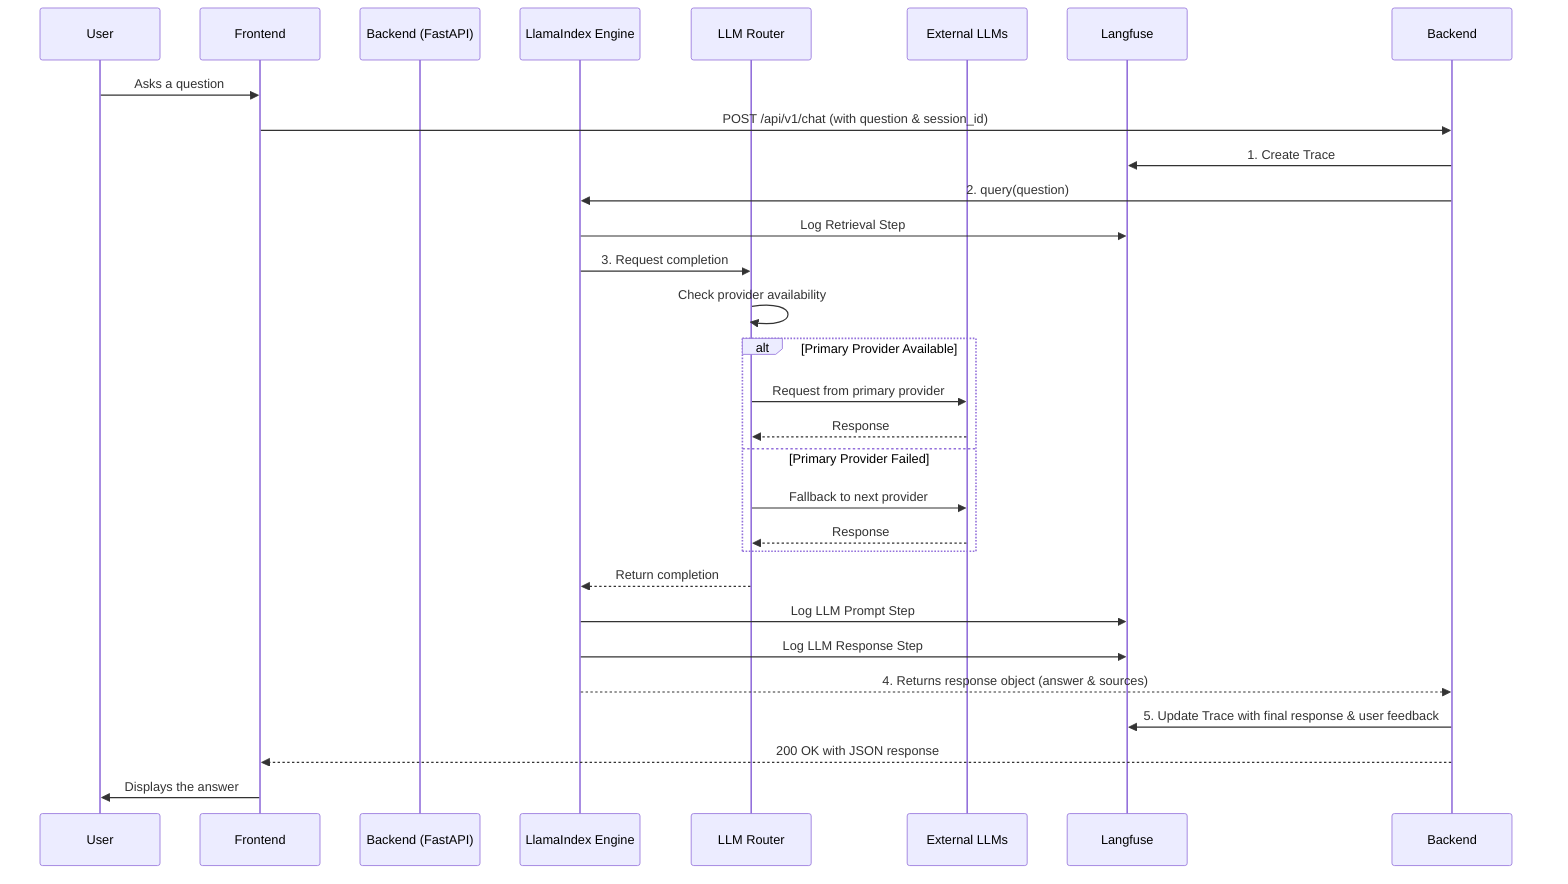 sequenceDiagram
    participant User
    participant Frontend
    participant Backend (FastAPI)
    participant LlamaIndex Engine
    participant LLM Router
    participant External LLMs
    participant Langfuse

    User->>Frontend: Asks a question
    Frontend->>Backend: POST /api/v1/chat (with question & session_id)
    
    Backend->>Langfuse: 1. Create Trace
    
    Backend->>LlamaIndex Engine: 2. query(question)
    LlamaIndex Engine->>Langfuse: Log Retrieval Step
    
    LlamaIndex Engine->>LLM Router: 3. Request completion
    LLM Router->>LLM Router: Check provider availability
    
    alt Primary Provider Available
        LLM Router->>External LLMs: Request from primary provider
        External LLMs-->>LLM Router: Response
    else Primary Provider Failed
        LLM Router->>External LLMs: Fallback to next provider
        External LLMs-->>LLM Router: Response
    end
    
    LLM Router-->>LlamaIndex Engine: Return completion
    
    LlamaIndex Engine->>Langfuse: Log LLM Prompt Step
    LlamaIndex Engine->>Langfuse: Log LLM Response Step
    LlamaIndex Engine-->>Backend: 4. Returns response object (answer & sources)
    
    Backend->>Langfuse: 5. Update Trace with final response & user feedback
    
    Backend-->>Frontend: 200 OK with JSON response
    Frontend->>User: Displays the answer